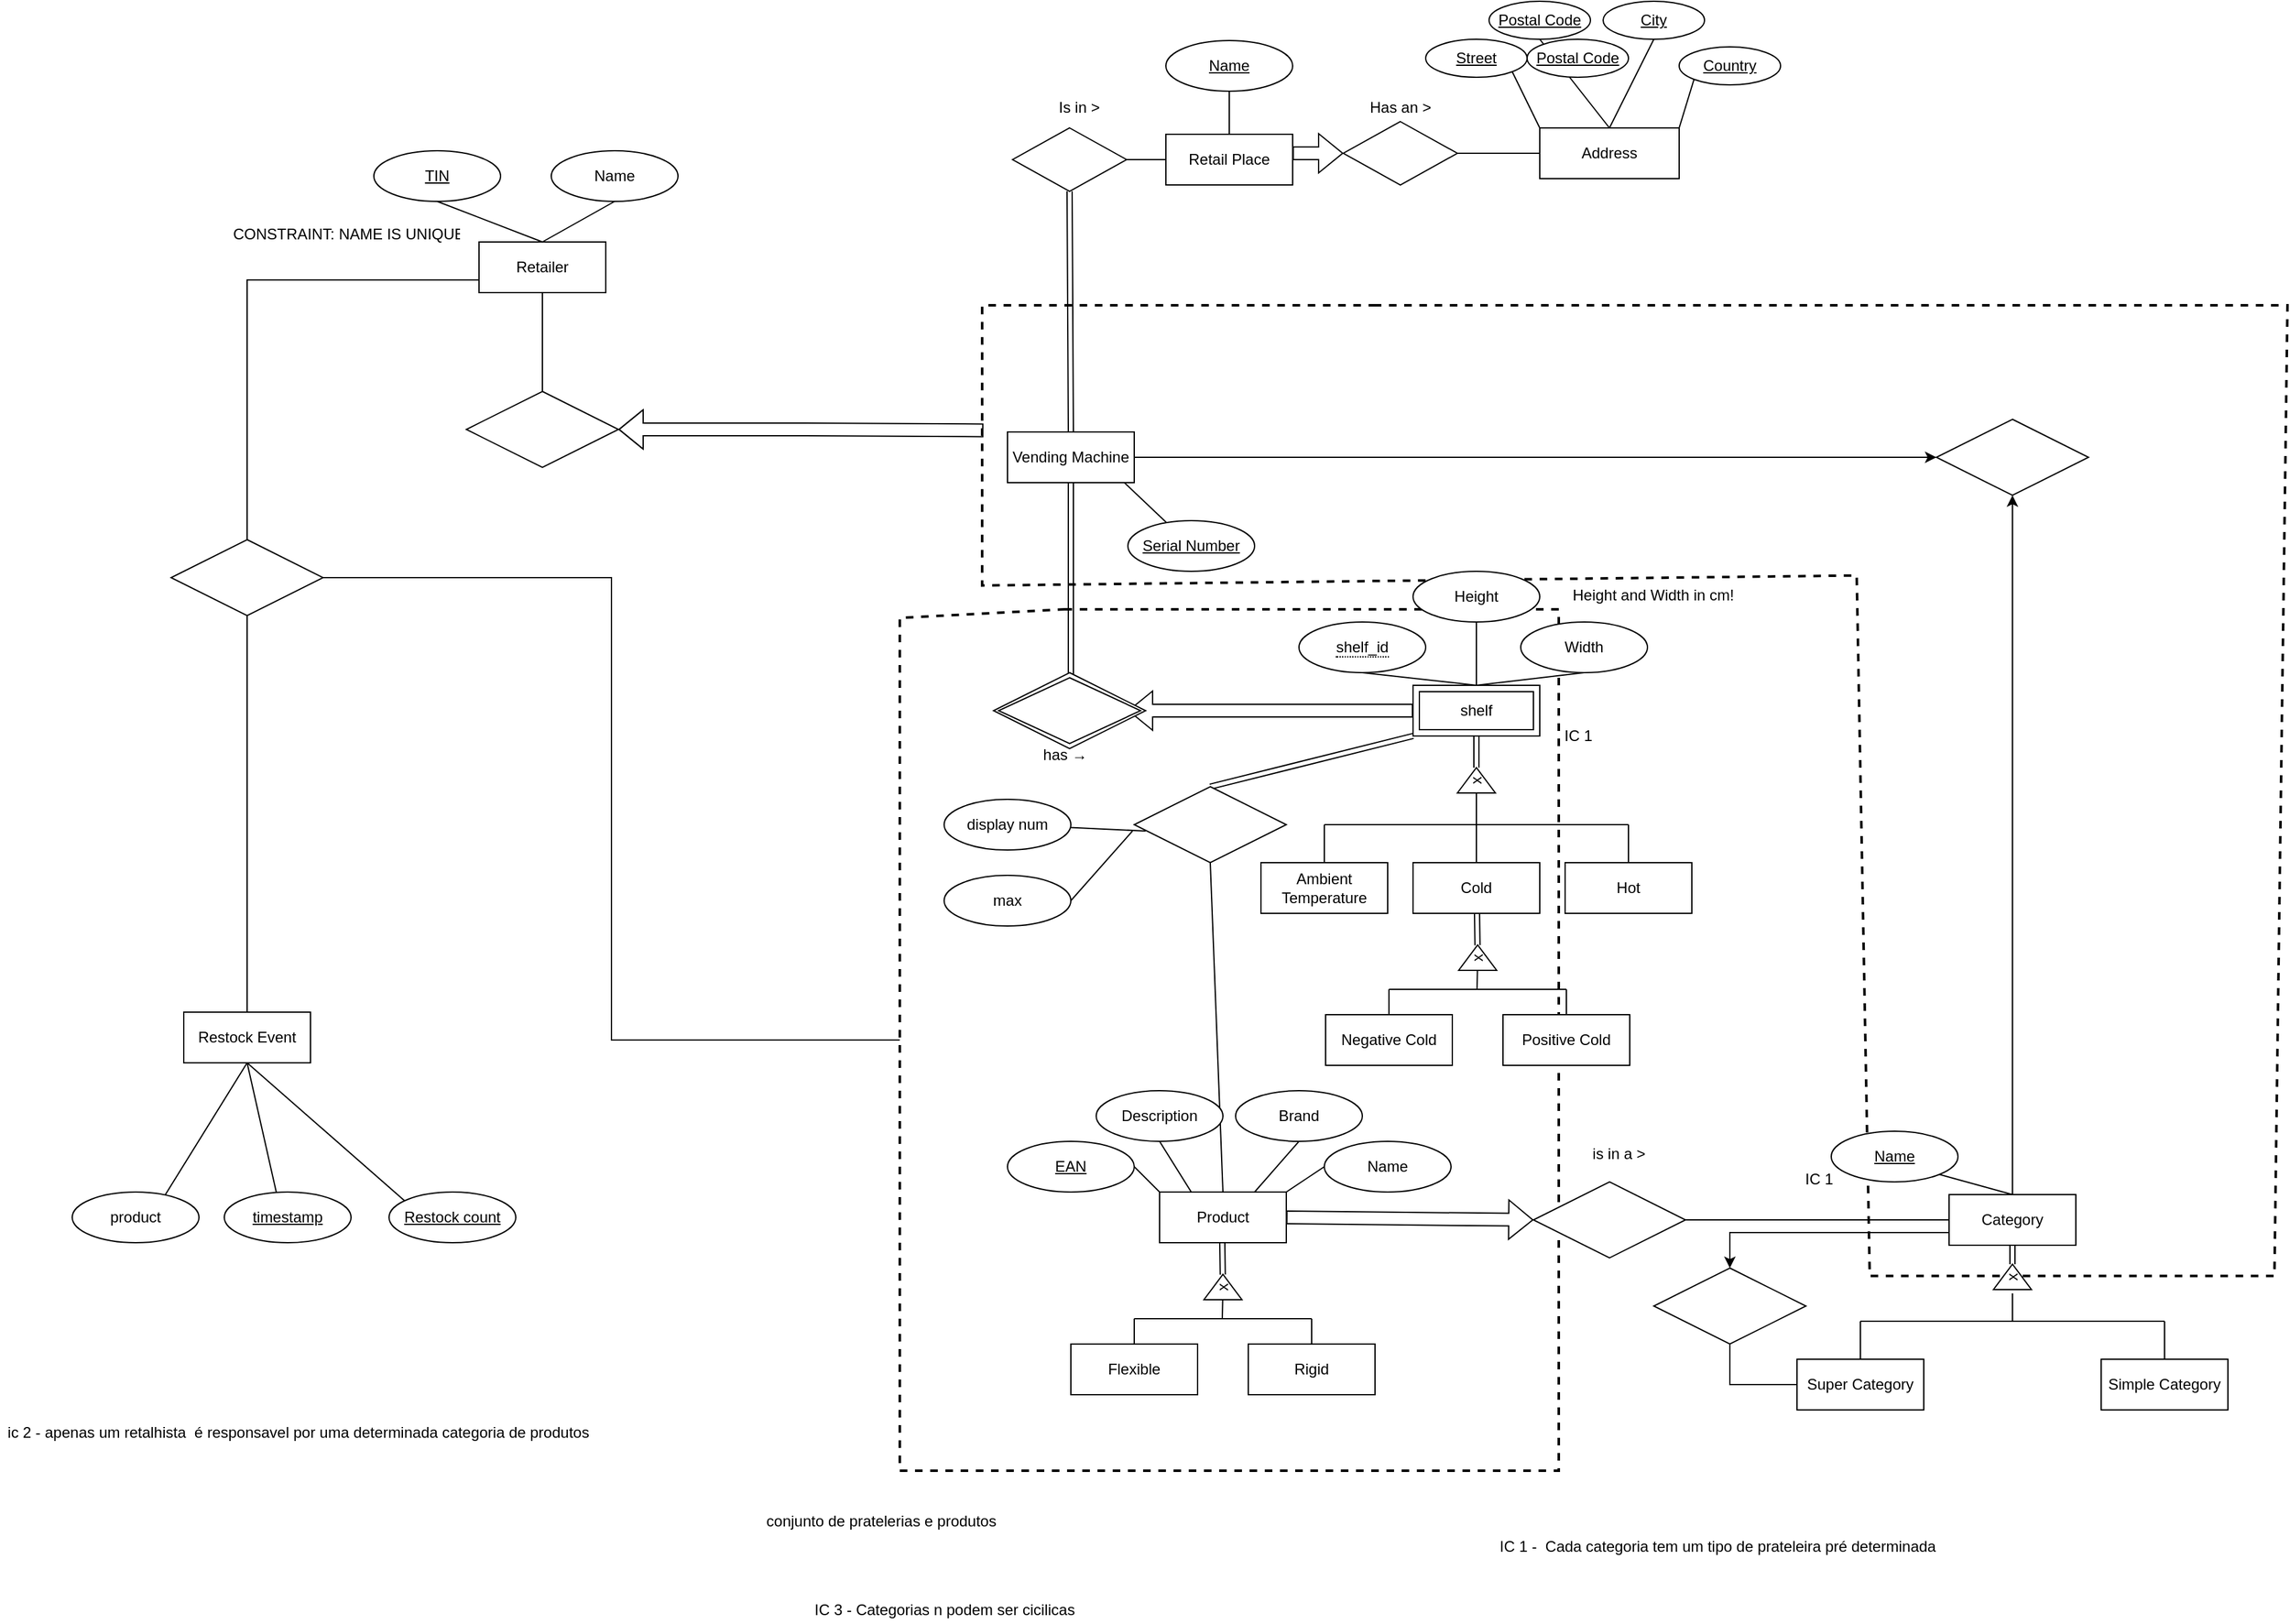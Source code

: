 <mxfile version="18.1.1" type="device"><diagram id="eAzqU-3Yw8q6xO6br_-x" name="Page-1"><mxGraphModel dx="3220" dy="2443" grid="1" gridSize="10" guides="1" tooltips="1" connect="1" arrows="1" fold="1" page="1" pageScale="1" pageWidth="850" pageHeight="1100" math="0" shadow="0"><root><mxCell id="0"/><mxCell id="1" parent="0"/><mxCell id="NkY1BbW7gWYc0SgdSZCr-10" value="" style="verticalLabelPosition=bottom;verticalAlign=top;html=1;shape=mxgraph.basic.polygon;polyCoords=[[0.25,0],[0.75,0],[1,0],[1,0.75],[1,1],[0,1],[0,0.5],[0,0.01]];polyline=0;labelBackgroundColor=default;fillColor=none;dashed=1;strokeWidth=2;" parent="1" vertex="1"><mxGeometry x="-35" y="250" width="520" height="680" as="geometry"/></mxCell><mxCell id="DB2Eu34-ZH45VLn_px5d-107" value="" style="verticalLabelPosition=bottom;verticalAlign=top;html=1;shape=mxgraph.basic.polygon;polyCoords=[[0.3,0],[0.75,0],[1,0],[0.99,0.97],[0.68,0.97],[0.67,0.27],[0,0.28],[0,0]];polyline=0;dashed=1;strokeColor=#000000;strokeWidth=2;fillColor=none;" parent="1" vertex="1"><mxGeometry x="30" y="10" width="1030" height="790" as="geometry"/></mxCell><mxCell id="S0OrPVLgXsuSApkTmhmM-7" style="rounded=0;orthogonalLoop=1;jettySize=auto;html=1;exitX=0.5;exitY=0;exitDx=0;exitDy=0;endArrow=none;endFill=0;" parent="1" source="S0OrPVLgXsuSApkTmhmM-1" target="S0OrPVLgXsuSApkTmhmM-3" edge="1"><mxGeometry relative="1" as="geometry"/></mxCell><mxCell id="S0OrPVLgXsuSApkTmhmM-12" style="edgeStyle=none;rounded=0;orthogonalLoop=1;jettySize=auto;html=1;exitX=0.5;exitY=0;exitDx=0;exitDy=0;entryX=0.5;entryY=1;entryDx=0;entryDy=0;endArrow=none;endFill=0;shape=link;" parent="1" source="S0OrPVLgXsuSApkTmhmM-1" target="S0OrPVLgXsuSApkTmhmM-10" edge="1"><mxGeometry relative="1" as="geometry"/></mxCell><mxCell id="DB2Eu34-ZH45VLn_px5d-62" style="edgeStyle=none;shape=link;rounded=0;orthogonalLoop=1;jettySize=auto;html=1;exitX=0.5;exitY=1;exitDx=0;exitDy=0;entryX=0.5;entryY=0;entryDx=0;entryDy=0;startArrow=block;endArrow=none;endFill=0;" parent="1" source="S0OrPVLgXsuSApkTmhmM-1" edge="1"><mxGeometry relative="1" as="geometry"><mxPoint x="100" y="305" as="targetPoint"/></mxGeometry></mxCell><mxCell id="S0OrPVLgXsuSApkTmhmM-1" value="Vending Machine" style="rounded=0;arcSize=10;whiteSpace=wrap;html=1;align=center;" parent="1" vertex="1"><mxGeometry x="50" y="110" width="100" height="40" as="geometry"/></mxCell><mxCell id="S0OrPVLgXsuSApkTmhmM-3" value="Serial Number" style="ellipse;whiteSpace=wrap;html=1;align=center;fontStyle=4;" parent="1" vertex="1"><mxGeometry x="145" y="180" width="100" height="40" as="geometry"/></mxCell><mxCell id="S0OrPVLgXsuSApkTmhmM-15" style="edgeStyle=none;rounded=0;orthogonalLoop=1;jettySize=auto;html=1;exitX=1;exitY=0.5;exitDx=0;exitDy=0;entryX=0;entryY=0.5;entryDx=0;entryDy=0;endArrow=none;endFill=0;" parent="1" source="S0OrPVLgXsuSApkTmhmM-10" target="S0OrPVLgXsuSApkTmhmM-14" edge="1"><mxGeometry relative="1" as="geometry"/></mxCell><mxCell id="S0OrPVLgXsuSApkTmhmM-10" value="" style="shape=rhombus;perimeter=rhombusPerimeter;whiteSpace=wrap;html=1;align=center;" parent="1" vertex="1"><mxGeometry x="54" y="-130" width="90" height="50" as="geometry"/></mxCell><mxCell id="S0OrPVLgXsuSApkTmhmM-18" style="edgeStyle=none;rounded=0;orthogonalLoop=1;jettySize=auto;html=1;exitX=0.5;exitY=0;exitDx=0;exitDy=0;entryX=0.5;entryY=1;entryDx=0;entryDy=0;endArrow=none;endFill=0;" parent="1" source="S0OrPVLgXsuSApkTmhmM-14" target="S0OrPVLgXsuSApkTmhmM-17" edge="1"><mxGeometry relative="1" as="geometry"/></mxCell><mxCell id="S0OrPVLgXsuSApkTmhmM-14" value="Retail Place" style="whiteSpace=wrap;html=1;align=center;" parent="1" vertex="1"><mxGeometry x="175" y="-125" width="100" height="40" as="geometry"/></mxCell><mxCell id="S0OrPVLgXsuSApkTmhmM-16" value="Is in &gt;" style="text;strokeColor=none;fillColor=none;spacingLeft=4;spacingRight=4;overflow=hidden;rotatable=0;points=[[0,0.5],[1,0.5]];portConstraint=eastwest;fontSize=12;" parent="1" vertex="1"><mxGeometry x="84.5" y="-160" width="45" height="30" as="geometry"/></mxCell><mxCell id="S0OrPVLgXsuSApkTmhmM-17" value="Name" style="ellipse;whiteSpace=wrap;html=1;align=center;fontStyle=4;" parent="1" vertex="1"><mxGeometry x="175" y="-199" width="100" height="40" as="geometry"/></mxCell><mxCell id="S0OrPVLgXsuSApkTmhmM-22" style="edgeStyle=none;rounded=0;orthogonalLoop=1;jettySize=auto;html=1;exitX=1;exitY=0.5;exitDx=0;exitDy=0;entryX=0;entryY=0.5;entryDx=0;entryDy=0;endArrow=none;endFill=0;" parent="1" target="S0OrPVLgXsuSApkTmhmM-24" edge="1"><mxGeometry relative="1" as="geometry"><mxPoint x="355" y="-110" as="sourcePoint"/></mxGeometry></mxCell><mxCell id="S0OrPVLgXsuSApkTmhmM-27" style="edgeStyle=none;rounded=0;orthogonalLoop=1;jettySize=auto;html=1;endArrow=none;endFill=0;shape=flexArrow;startArrow=block;" parent="1" source="S0OrPVLgXsuSApkTmhmM-24" edge="1"><mxGeometry relative="1" as="geometry"><mxPoint x="275" y="-110" as="targetPoint"/></mxGeometry></mxCell><mxCell id="S0OrPVLgXsuSApkTmhmM-24" value="" style="shape=rhombus;perimeter=rhombusPerimeter;whiteSpace=wrap;html=1;align=center;" parent="1" vertex="1"><mxGeometry x="315" y="-135" width="90" height="50" as="geometry"/></mxCell><mxCell id="S0OrPVLgXsuSApkTmhmM-28" value="Has an &gt;" style="text;strokeColor=none;fillColor=none;spacingLeft=4;spacingRight=4;overflow=hidden;rotatable=0;points=[[0,0.5],[1,0.5]];portConstraint=eastwest;fontSize=12;" parent="1" vertex="1"><mxGeometry x="330" y="-160" width="60" height="30" as="geometry"/></mxCell><mxCell id="S0OrPVLgXsuSApkTmhmM-37" style="edgeStyle=none;rounded=0;orthogonalLoop=1;jettySize=auto;html=1;exitX=0;exitY=0.5;exitDx=0;exitDy=0;entryX=1;entryY=0.5;entryDx=0;entryDy=0;endArrow=none;endFill=0;" parent="1" source="S0OrPVLgXsuSApkTmhmM-30" target="S0OrPVLgXsuSApkTmhmM-24" edge="1"><mxGeometry relative="1" as="geometry"/></mxCell><mxCell id="S0OrPVLgXsuSApkTmhmM-39" style="edgeStyle=none;rounded=0;orthogonalLoop=1;jettySize=auto;html=1;exitX=1;exitY=0;exitDx=0;exitDy=0;entryX=0;entryY=1;entryDx=0;entryDy=0;endArrow=none;endFill=0;" parent="1" source="S0OrPVLgXsuSApkTmhmM-30" target="S0OrPVLgXsuSApkTmhmM-36" edge="1"><mxGeometry relative="1" as="geometry"/></mxCell><mxCell id="S0OrPVLgXsuSApkTmhmM-40" style="edgeStyle=none;rounded=0;orthogonalLoop=1;jettySize=auto;html=1;exitX=0.5;exitY=0;exitDx=0;exitDy=0;entryX=0.5;entryY=1;entryDx=0;entryDy=0;endArrow=none;endFill=0;" parent="1" source="S0OrPVLgXsuSApkTmhmM-30" target="S0OrPVLgXsuSApkTmhmM-34" edge="1"><mxGeometry relative="1" as="geometry"/></mxCell><mxCell id="S0OrPVLgXsuSApkTmhmM-41" style="edgeStyle=none;rounded=0;orthogonalLoop=1;jettySize=auto;html=1;exitX=0.5;exitY=0;exitDx=0;exitDy=0;entryX=0.5;entryY=1;entryDx=0;entryDy=0;endArrow=none;endFill=0;" parent="1" source="S0OrPVLgXsuSApkTmhmM-30" target="S0OrPVLgXsuSApkTmhmM-35" edge="1"><mxGeometry relative="1" as="geometry"/></mxCell><mxCell id="S0OrPVLgXsuSApkTmhmM-30" value="Address" style="whiteSpace=wrap;html=1;align=center;" parent="1" vertex="1"><mxGeometry x="470" y="-130" width="110" height="40" as="geometry"/></mxCell><mxCell id="S0OrPVLgXsuSApkTmhmM-38" style="edgeStyle=none;rounded=0;orthogonalLoop=1;jettySize=auto;html=1;exitX=1;exitY=1;exitDx=0;exitDy=0;entryX=0;entryY=0;entryDx=0;entryDy=0;endArrow=none;endFill=0;" parent="1" source="S0OrPVLgXsuSApkTmhmM-31" target="S0OrPVLgXsuSApkTmhmM-30" edge="1"><mxGeometry relative="1" as="geometry"/></mxCell><mxCell id="S0OrPVLgXsuSApkTmhmM-31" value="Street" style="ellipse;whiteSpace=wrap;html=1;align=center;fontStyle=4;rounded=0;" parent="1" vertex="1"><mxGeometry x="380" y="-200" width="80" height="30" as="geometry"/></mxCell><mxCell id="S0OrPVLgXsuSApkTmhmM-34" value="Postal Code" style="ellipse;whiteSpace=wrap;html=1;align=center;fontStyle=4;rounded=0;" parent="1" vertex="1"><mxGeometry x="430" y="-230" width="80" height="30" as="geometry"/></mxCell><mxCell id="S0OrPVLgXsuSApkTmhmM-35" value="City" style="ellipse;whiteSpace=wrap;html=1;align=center;fontStyle=4;rounded=0;" parent="1" vertex="1"><mxGeometry x="520" y="-230" width="80" height="30" as="geometry"/></mxCell><mxCell id="S0OrPVLgXsuSApkTmhmM-36" value="Country" style="ellipse;whiteSpace=wrap;html=1;align=center;fontStyle=4;rounded=0;" parent="1" vertex="1"><mxGeometry x="580" y="-194" width="80" height="30" as="geometry"/></mxCell><mxCell id="S0OrPVLgXsuSApkTmhmM-46" style="edgeStyle=none;rounded=0;orthogonalLoop=1;jettySize=auto;html=1;exitX=0.5;exitY=0;exitDx=0;exitDy=0;entryX=0.5;entryY=1;entryDx=0;entryDy=0;endArrow=none;endFill=0;" parent="1" source="S0OrPVLgXsuSApkTmhmM-42" target="S0OrPVLgXsuSApkTmhmM-43" edge="1"><mxGeometry relative="1" as="geometry"/></mxCell><mxCell id="S0OrPVLgXsuSApkTmhmM-48" style="edgeStyle=none;rounded=0;orthogonalLoop=1;jettySize=auto;html=1;exitX=0.5;exitY=0;exitDx=0;exitDy=0;endArrow=none;endFill=0;entryX=0.5;entryY=1;entryDx=0;entryDy=0;" parent="1" source="S0OrPVLgXsuSApkTmhmM-42" target="S0OrPVLgXsuSApkTmhmM-47" edge="1"><mxGeometry relative="1" as="geometry"><mxPoint x="-270" y="-62" as="targetPoint"/></mxGeometry></mxCell><mxCell id="S0OrPVLgXsuSApkTmhmM-42" value="Retailer" style="whiteSpace=wrap;html=1;align=center;rounded=0;" parent="1" vertex="1"><mxGeometry x="-367" y="-40" width="100" height="40" as="geometry"/></mxCell><mxCell id="S0OrPVLgXsuSApkTmhmM-43" value="TIN" style="ellipse;whiteSpace=wrap;html=1;align=center;fontStyle=4;rounded=0;" parent="1" vertex="1"><mxGeometry x="-450" y="-112" width="100" height="40" as="geometry"/></mxCell><mxCell id="S0OrPVLgXsuSApkTmhmM-47" value="Name" style="ellipse;whiteSpace=wrap;html=1;align=center;rounded=0;" parent="1" vertex="1"><mxGeometry x="-310" y="-112" width="100" height="40" as="geometry"/></mxCell><mxCell id="S0OrPVLgXsuSApkTmhmM-49" value="CONSTRAINT: NAME IS UNIQUE" style="text;strokeColor=none;fillColor=none;spacingLeft=4;spacingRight=4;overflow=hidden;rotatable=0;points=[[0,0.5],[1,0.5]];portConstraint=eastwest;fontSize=12;rounded=0;" parent="1" vertex="1"><mxGeometry x="-567" y="-60" width="190" height="30" as="geometry"/></mxCell><mxCell id="S0OrPVLgXsuSApkTmhmM-58" style="edgeStyle=none;rounded=0;sketch=0;orthogonalLoop=1;jettySize=auto;html=1;exitX=0.5;exitY=0;exitDx=0;exitDy=0;entryX=0.5;entryY=1;entryDx=0;entryDy=0;shadow=0;startArrow=none;startFill=0;endArrow=none;endFill=0;strokeWidth=1;fillColor=default;gradientColor=none;" parent="1" target="S0OrPVLgXsuSApkTmhmM-55" edge="1"><mxGeometry relative="1" as="geometry"><mxPoint x="420" y="310" as="sourcePoint"/></mxGeometry></mxCell><mxCell id="S0OrPVLgXsuSApkTmhmM-59" style="edgeStyle=none;rounded=0;sketch=0;orthogonalLoop=1;jettySize=auto;html=1;exitX=0.5;exitY=0;exitDx=0;exitDy=0;entryX=0.5;entryY=1;entryDx=0;entryDy=0;shadow=0;startArrow=none;startFill=0;endArrow=none;endFill=0;strokeWidth=1;fillColor=default;gradientColor=none;" parent="1" target="S0OrPVLgXsuSApkTmhmM-54" edge="1"><mxGeometry relative="1" as="geometry"><mxPoint x="420" y="310" as="sourcePoint"/></mxGeometry></mxCell><mxCell id="DB2Eu34-ZH45VLn_px5d-83" style="edgeStyle=none;rounded=0;orthogonalLoop=1;jettySize=auto;html=1;exitX=0.5;exitY=0;exitDx=0;exitDy=0;entryX=0.5;entryY=1;entryDx=0;entryDy=0;startArrow=none;startFill=0;endArrow=none;endFill=0;" parent="1" edge="1"><mxGeometry relative="1" as="geometry"><mxPoint x="420" y="310" as="sourcePoint"/><mxPoint x="330" y="300" as="targetPoint"/></mxGeometry></mxCell><mxCell id="S0OrPVLgXsuSApkTmhmM-54" value="Width" style="ellipse;whiteSpace=wrap;html=1;align=center;rounded=0;" parent="1" vertex="1"><mxGeometry x="455" y="260" width="100" height="40" as="geometry"/></mxCell><mxCell id="S0OrPVLgXsuSApkTmhmM-55" value="Height" style="ellipse;whiteSpace=wrap;html=1;align=center;rounded=0;" parent="1" vertex="1"><mxGeometry x="370" y="220" width="100" height="40" as="geometry"/></mxCell><mxCell id="S0OrPVLgXsuSApkTmhmM-56" value="Height and Width in cm!" style="text;strokeColor=none;fillColor=none;spacingLeft=4;spacingRight=4;overflow=hidden;rotatable=0;points=[[0,0.5],[1,0.5]];portConstraint=eastwest;fontSize=12;rounded=0;" parent="1" vertex="1"><mxGeometry x="490" y="225" width="160" height="30" as="geometry"/></mxCell><mxCell id="S0OrPVLgXsuSApkTmhmM-75" style="edgeStyle=none;rounded=0;sketch=0;orthogonalLoop=1;jettySize=auto;html=1;exitX=0.5;exitY=0;exitDx=0;exitDy=0;shadow=0;startArrow=none;startFill=0;endArrow=none;endFill=0;startSize=11;strokeWidth=1;fillColor=default;gradientColor=none;" parent="1" source="S0OrPVLgXsuSApkTmhmM-60" edge="1"><mxGeometry relative="1" as="geometry"><mxPoint x="300" y="420" as="targetPoint"/></mxGeometry></mxCell><mxCell id="S0OrPVLgXsuSApkTmhmM-60" value="Ambient Temperature" style="whiteSpace=wrap;html=1;align=center;rounded=0;" parent="1" vertex="1"><mxGeometry x="250" y="450" width="100" height="40" as="geometry"/></mxCell><mxCell id="S0OrPVLgXsuSApkTmhmM-61" value="Postal Code" style="ellipse;whiteSpace=wrap;html=1;align=center;fontStyle=4;rounded=0;" parent="1" vertex="1"><mxGeometry x="460" y="-200" width="80" height="30" as="geometry"/></mxCell><mxCell id="S0OrPVLgXsuSApkTmhmM-72" style="edgeStyle=none;rounded=0;sketch=0;orthogonalLoop=1;jettySize=auto;html=1;entryX=0.5;entryY=1;entryDx=0;entryDy=0;shadow=0;startArrow=none;startFill=0;endArrow=none;endFill=0;strokeWidth=1;fillColor=default;gradientColor=none;shape=link;exitX=1;exitY=0.5;exitDx=0;exitDy=0;" parent="1" source="S0OrPVLgXsuSApkTmhmM-78" edge="1"><mxGeometry relative="1" as="geometry"><mxPoint x="420" y="420" as="sourcePoint"/><mxPoint x="420" y="350" as="targetPoint"/></mxGeometry></mxCell><mxCell id="S0OrPVLgXsuSApkTmhmM-63" value="Cold" style="whiteSpace=wrap;html=1;align=center;rounded=0;" parent="1" vertex="1"><mxGeometry x="370" y="450" width="100" height="40" as="geometry"/></mxCell><mxCell id="S0OrPVLgXsuSApkTmhmM-77" style="edgeStyle=none;rounded=0;sketch=0;orthogonalLoop=1;jettySize=auto;html=1;exitX=0.5;exitY=0;exitDx=0;exitDy=0;shadow=0;startArrow=none;startFill=0;endArrow=none;endFill=0;startSize=11;strokeWidth=1;fillColor=default;gradientColor=none;" parent="1" source="S0OrPVLgXsuSApkTmhmM-64" edge="1"><mxGeometry relative="1" as="geometry"><mxPoint x="540" y="420" as="targetPoint"/></mxGeometry></mxCell><mxCell id="S0OrPVLgXsuSApkTmhmM-64" value="Hot" style="whiteSpace=wrap;html=1;align=center;rounded=0;" parent="1" vertex="1"><mxGeometry x="490" y="450" width="100" height="40" as="geometry"/></mxCell><mxCell id="S0OrPVLgXsuSApkTmhmM-76" value="" style="endArrow=none;html=1;rounded=0;shadow=0;sketch=0;startSize=11;strokeWidth=1;fillColor=default;gradientColor=none;" parent="1" edge="1"><mxGeometry relative="1" as="geometry"><mxPoint x="300" y="420" as="sourcePoint"/><mxPoint x="540" y="420" as="targetPoint"/></mxGeometry></mxCell><mxCell id="DB2Eu34-ZH45VLn_px5d-66" style="edgeStyle=none;rounded=0;orthogonalLoop=1;jettySize=auto;html=1;exitX=0;exitY=0.5;exitDx=0;exitDy=0;entryX=0.5;entryY=0;entryDx=0;entryDy=0;startArrow=none;endArrow=none;endFill=0;startFill=0;" parent="1" source="S0OrPVLgXsuSApkTmhmM-78" target="S0OrPVLgXsuSApkTmhmM-63" edge="1"><mxGeometry relative="1" as="geometry"/></mxCell><mxCell id="S0OrPVLgXsuSApkTmhmM-78" value="x" style="triangle;whiteSpace=wrap;html=1;rounded=0;rotation=-90;" parent="1" vertex="1"><mxGeometry x="410" y="370" width="20" height="30" as="geometry"/></mxCell><mxCell id="S0OrPVLgXsuSApkTmhmM-83" style="edgeStyle=none;rounded=0;sketch=0;orthogonalLoop=1;jettySize=auto;html=1;exitX=0.5;exitY=0;exitDx=0;exitDy=0;shadow=0;startArrow=none;startFill=0;endArrow=none;endFill=0;startSize=11;strokeWidth=1;fillColor=default;gradientColor=none;" parent="1" source="S0OrPVLgXsuSApkTmhmM-79" edge="1"><mxGeometry relative="1" as="geometry"><mxPoint x="351" y="550" as="targetPoint"/></mxGeometry></mxCell><mxCell id="S0OrPVLgXsuSApkTmhmM-79" value="Negative Cold" style="whiteSpace=wrap;html=1;align=center;rounded=0;" parent="1" vertex="1"><mxGeometry x="301" y="570" width="100" height="40" as="geometry"/></mxCell><mxCell id="S0OrPVLgXsuSApkTmhmM-82" style="edgeStyle=none;rounded=0;sketch=0;orthogonalLoop=1;jettySize=auto;html=1;exitX=0.5;exitY=0;exitDx=0;exitDy=0;shadow=0;startArrow=none;startFill=0;endArrow=none;endFill=0;startSize=11;strokeWidth=1;fillColor=default;gradientColor=none;" parent="1" source="S0OrPVLgXsuSApkTmhmM-80" edge="1"><mxGeometry relative="1" as="geometry"><mxPoint x="491" y="550" as="targetPoint"/></mxGeometry></mxCell><mxCell id="S0OrPVLgXsuSApkTmhmM-80" value="Positive Cold" style="whiteSpace=wrap;html=1;align=center;rounded=0;" parent="1" vertex="1"><mxGeometry x="441" y="570" width="100" height="40" as="geometry"/></mxCell><mxCell id="S0OrPVLgXsuSApkTmhmM-81" value="" style="endArrow=none;html=1;rounded=0;shadow=0;sketch=0;startSize=11;strokeWidth=1;fillColor=default;gradientColor=none;" parent="1" edge="1"><mxGeometry width="50" height="50" relative="1" as="geometry"><mxPoint x="351" y="550" as="sourcePoint"/><mxPoint x="491" y="550" as="targetPoint"/></mxGeometry></mxCell><mxCell id="S0OrPVLgXsuSApkTmhmM-84" value="" style="endArrow=none;html=1;rounded=0;shadow=0;sketch=0;strokeWidth=1;fillColor=default;gradientColor=none;startArrow=none;shape=link;" parent="1" source="S0OrPVLgXsuSApkTmhmM-86" edge="1"><mxGeometry width="50" height="50" relative="1" as="geometry"><mxPoint x="420.5" y="550" as="sourcePoint"/><mxPoint x="420.5" y="490" as="targetPoint"/></mxGeometry></mxCell><mxCell id="S0OrPVLgXsuSApkTmhmM-86" value="x" style="triangle;whiteSpace=wrap;html=1;rounded=0;rotation=-90;" parent="1" vertex="1"><mxGeometry x="411" y="510" width="20" height="30" as="geometry"/></mxCell><mxCell id="S0OrPVLgXsuSApkTmhmM-87" value="" style="endArrow=none;html=1;rounded=0;shadow=0;sketch=0;startSize=11;strokeWidth=1;fillColor=default;gradientColor=none;" parent="1" target="S0OrPVLgXsuSApkTmhmM-86" edge="1"><mxGeometry width="50" height="50" relative="1" as="geometry"><mxPoint x="420.5" y="550" as="sourcePoint"/><mxPoint x="420.5" y="490" as="targetPoint"/></mxGeometry></mxCell><mxCell id="S0OrPVLgXsuSApkTmhmM-93" style="edgeStyle=none;rounded=0;sketch=0;orthogonalLoop=1;jettySize=auto;html=1;exitX=1;exitY=0;exitDx=0;exitDy=0;entryX=0;entryY=0.5;entryDx=0;entryDy=0;shadow=0;startArrow=none;startFill=0;endArrow=none;endFill=0;startSize=11;strokeWidth=1;fillColor=default;gradientColor=none;" parent="1" source="S0OrPVLgXsuSApkTmhmM-88" target="S0OrPVLgXsuSApkTmhmM-90" edge="1"><mxGeometry relative="1" as="geometry"/></mxCell><mxCell id="S0OrPVLgXsuSApkTmhmM-94" style="edgeStyle=none;rounded=0;sketch=0;orthogonalLoop=1;jettySize=auto;html=1;exitX=0.75;exitY=0;exitDx=0;exitDy=0;entryX=0.5;entryY=1;entryDx=0;entryDy=0;shadow=0;startArrow=none;startFill=0;endArrow=none;endFill=0;startSize=11;strokeWidth=1;fillColor=default;gradientColor=none;" parent="1" source="S0OrPVLgXsuSApkTmhmM-88" target="S0OrPVLgXsuSApkTmhmM-92" edge="1"><mxGeometry relative="1" as="geometry"/></mxCell><mxCell id="S0OrPVLgXsuSApkTmhmM-95" style="edgeStyle=none;rounded=0;sketch=0;orthogonalLoop=1;jettySize=auto;html=1;exitX=0.25;exitY=0;exitDx=0;exitDy=0;entryX=0.5;entryY=1;entryDx=0;entryDy=0;shadow=0;startArrow=none;startFill=0;endArrow=none;endFill=0;startSize=11;strokeWidth=1;fillColor=default;gradientColor=none;" parent="1" source="S0OrPVLgXsuSApkTmhmM-88" target="S0OrPVLgXsuSApkTmhmM-91" edge="1"><mxGeometry relative="1" as="geometry"/></mxCell><mxCell id="S0OrPVLgXsuSApkTmhmM-96" style="edgeStyle=none;rounded=0;sketch=0;orthogonalLoop=1;jettySize=auto;html=1;exitX=0;exitY=0;exitDx=0;exitDy=0;entryX=1;entryY=0.5;entryDx=0;entryDy=0;shadow=0;startArrow=none;startFill=0;endArrow=none;endFill=0;startSize=11;strokeWidth=1;fillColor=default;gradientColor=none;" parent="1" source="S0OrPVLgXsuSApkTmhmM-88" target="S0OrPVLgXsuSApkTmhmM-89" edge="1"><mxGeometry relative="1" as="geometry"/></mxCell><mxCell id="DB2Eu34-ZH45VLn_px5d-71" style="edgeStyle=none;rounded=0;orthogonalLoop=1;jettySize=auto;html=1;exitX=0.5;exitY=0;exitDx=0;exitDy=0;entryX=0.5;entryY=1;entryDx=0;entryDy=0;startArrow=none;startFill=0;endArrow=none;endFill=0;" parent="1" source="S0OrPVLgXsuSApkTmhmM-88" target="DB2Eu34-ZH45VLn_px5d-70" edge="1"><mxGeometry relative="1" as="geometry"/></mxCell><mxCell id="S0OrPVLgXsuSApkTmhmM-88" value="Product" style="whiteSpace=wrap;html=1;align=center;rounded=0;" parent="1" vertex="1"><mxGeometry x="170" y="710" width="100" height="40" as="geometry"/></mxCell><mxCell id="S0OrPVLgXsuSApkTmhmM-89" value="EAN" style="ellipse;whiteSpace=wrap;html=1;align=center;fontStyle=4;rounded=0;" parent="1" vertex="1"><mxGeometry x="50" y="670" width="100" height="40" as="geometry"/></mxCell><mxCell id="S0OrPVLgXsuSApkTmhmM-90" value="Name" style="ellipse;whiteSpace=wrap;html=1;align=center;rounded=0;" parent="1" vertex="1"><mxGeometry x="300" y="670" width="100" height="40" as="geometry"/></mxCell><mxCell id="S0OrPVLgXsuSApkTmhmM-91" value="Description" style="ellipse;whiteSpace=wrap;html=1;align=center;rounded=0;" parent="1" vertex="1"><mxGeometry x="120" y="630" width="100" height="40" as="geometry"/></mxCell><mxCell id="S0OrPVLgXsuSApkTmhmM-92" value="Brand" style="ellipse;whiteSpace=wrap;html=1;align=center;rounded=0;" parent="1" vertex="1"><mxGeometry x="230" y="630" width="100" height="40" as="geometry"/></mxCell><mxCell id="S0OrPVLgXsuSApkTmhmM-97" style="edgeStyle=none;rounded=0;sketch=0;orthogonalLoop=1;jettySize=auto;html=1;exitX=0.5;exitY=0;exitDx=0;exitDy=0;shadow=0;startArrow=none;startFill=0;endArrow=none;endFill=0;startSize=11;strokeWidth=1;fillColor=default;gradientColor=none;" parent="1" source="S0OrPVLgXsuSApkTmhmM-98" edge="1"><mxGeometry relative="1" as="geometry"><mxPoint x="150" y="810" as="targetPoint"/></mxGeometry></mxCell><mxCell id="S0OrPVLgXsuSApkTmhmM-98" value="Flexible" style="whiteSpace=wrap;html=1;align=center;rounded=0;" parent="1" vertex="1"><mxGeometry x="100" y="830" width="100" height="40" as="geometry"/></mxCell><mxCell id="S0OrPVLgXsuSApkTmhmM-99" style="edgeStyle=none;rounded=0;sketch=0;orthogonalLoop=1;jettySize=auto;html=1;exitX=0.5;exitY=0;exitDx=0;exitDy=0;shadow=0;startArrow=none;startFill=0;endArrow=none;endFill=0;startSize=11;strokeWidth=1;fillColor=default;gradientColor=none;" parent="1" source="S0OrPVLgXsuSApkTmhmM-100" edge="1"><mxGeometry relative="1" as="geometry"><mxPoint x="290" y="810" as="targetPoint"/></mxGeometry></mxCell><mxCell id="S0OrPVLgXsuSApkTmhmM-100" value="Rigid" style="whiteSpace=wrap;html=1;align=center;rounded=0;" parent="1" vertex="1"><mxGeometry x="240" y="830" width="100" height="40" as="geometry"/></mxCell><mxCell id="S0OrPVLgXsuSApkTmhmM-101" value="" style="endArrow=none;html=1;rounded=0;shadow=0;sketch=0;startSize=11;strokeWidth=1;fillColor=default;gradientColor=none;" parent="1" edge="1"><mxGeometry width="50" height="50" relative="1" as="geometry"><mxPoint x="150" y="810" as="sourcePoint"/><mxPoint x="290" y="810" as="targetPoint"/></mxGeometry></mxCell><mxCell id="S0OrPVLgXsuSApkTmhmM-102" value="" style="endArrow=none;html=1;rounded=0;shadow=0;sketch=0;strokeWidth=1;fillColor=default;gradientColor=none;startArrow=none;shape=link;" parent="1" source="S0OrPVLgXsuSApkTmhmM-103" edge="1"><mxGeometry width="50" height="50" relative="1" as="geometry"><mxPoint x="219.5" y="810" as="sourcePoint"/><mxPoint x="219.5" y="750" as="targetPoint"/></mxGeometry></mxCell><mxCell id="S0OrPVLgXsuSApkTmhmM-103" value="x" style="triangle;whiteSpace=wrap;html=1;rounded=0;rotation=-90;" parent="1" vertex="1"><mxGeometry x="210" y="770" width="20" height="30" as="geometry"/></mxCell><mxCell id="S0OrPVLgXsuSApkTmhmM-104" value="" style="endArrow=none;html=1;rounded=0;shadow=0;sketch=0;startSize=11;strokeWidth=1;fillColor=default;gradientColor=none;" parent="1" target="S0OrPVLgXsuSApkTmhmM-103" edge="1"><mxGeometry width="50" height="50" relative="1" as="geometry"><mxPoint x="219.5" y="810" as="sourcePoint"/><mxPoint x="219.5" y="750" as="targetPoint"/></mxGeometry></mxCell><mxCell id="DB2Eu34-ZH45VLn_px5d-2" style="edgeStyle=none;rounded=0;sketch=0;orthogonalLoop=1;jettySize=auto;html=1;exitX=0.5;exitY=0;exitDx=0;exitDy=0;shadow=0;startArrow=none;startFill=0;endArrow=none;endFill=0;startSize=11;strokeWidth=1;fillColor=default;gradientColor=none;" parent="1" source="DB2Eu34-ZH45VLn_px5d-3" edge="1"><mxGeometry relative="1" as="geometry"><mxPoint x="723" y="812" as="targetPoint"/></mxGeometry></mxCell><mxCell id="DB2Eu34-ZH45VLn_px5d-94" style="edgeStyle=orthogonalEdgeStyle;rounded=0;orthogonalLoop=1;jettySize=auto;html=1;exitX=0;exitY=0.5;exitDx=0;exitDy=0;entryX=0.5;entryY=1;entryDx=0;entryDy=0;startArrow=none;startFill=0;endArrow=none;endFill=0;" parent="1" source="DB2Eu34-ZH45VLn_px5d-3" target="DB2Eu34-ZH45VLn_px5d-93" edge="1"><mxGeometry relative="1" as="geometry"/></mxCell><mxCell id="DB2Eu34-ZH45VLn_px5d-3" value="Super Category" style="whiteSpace=wrap;html=1;align=center;rounded=0;" parent="1" vertex="1"><mxGeometry x="673" y="842" width="100" height="40" as="geometry"/></mxCell><mxCell id="DB2Eu34-ZH45VLn_px5d-5" style="edgeStyle=none;rounded=0;sketch=0;orthogonalLoop=1;jettySize=auto;html=1;exitX=0.5;exitY=0;exitDx=0;exitDy=0;shadow=0;startArrow=none;startFill=0;endArrow=none;endFill=0;startSize=11;strokeWidth=1;fillColor=default;gradientColor=none;" parent="1" source="DB2Eu34-ZH45VLn_px5d-6" edge="1"><mxGeometry relative="1" as="geometry"><mxPoint x="963" y="812" as="targetPoint"/></mxGeometry></mxCell><mxCell id="DB2Eu34-ZH45VLn_px5d-6" value="Simple Category" style="whiteSpace=wrap;html=1;align=center;rounded=0;" parent="1" vertex="1"><mxGeometry x="913" y="842" width="100" height="40" as="geometry"/></mxCell><mxCell id="DB2Eu34-ZH45VLn_px5d-7" value="" style="endArrow=none;html=1;rounded=0;shadow=0;sketch=0;startSize=11;strokeWidth=1;fillColor=default;gradientColor=none;" parent="1" edge="1"><mxGeometry relative="1" as="geometry"><mxPoint x="723" y="812" as="sourcePoint"/><mxPoint x="963" y="812" as="targetPoint"/></mxGeometry></mxCell><mxCell id="DB2Eu34-ZH45VLn_px5d-87" style="edgeStyle=none;rounded=0;orthogonalLoop=1;jettySize=auto;html=1;exitX=1;exitY=0.5;exitDx=0;exitDy=0;entryX=0.5;entryY=1;entryDx=0;entryDy=0;startArrow=none;startFill=0;endArrow=none;endFill=0;shape=link;" parent="1" source="DB2Eu34-ZH45VLn_px5d-8" target="DB2Eu34-ZH45VLn_px5d-12" edge="1"><mxGeometry relative="1" as="geometry"/></mxCell><mxCell id="DB2Eu34-ZH45VLn_px5d-8" value="x" style="triangle;whiteSpace=wrap;html=1;rounded=0;rotation=-90;" parent="1" vertex="1"><mxGeometry x="833" y="762" width="20" height="30" as="geometry"/></mxCell><mxCell id="DB2Eu34-ZH45VLn_px5d-9" style="edgeStyle=none;rounded=0;sketch=0;orthogonalLoop=1;jettySize=auto;html=1;shadow=0;startArrow=none;startFill=0;endArrow=none;endFill=0;startSize=11;strokeWidth=1;fillColor=default;gradientColor=none;" parent="1" edge="1"><mxGeometry relative="1" as="geometry"><mxPoint x="843" y="812" as="sourcePoint"/><mxPoint x="843" y="790" as="targetPoint"/></mxGeometry></mxCell><mxCell id="DB2Eu34-ZH45VLn_px5d-12" value="Category" style="whiteSpace=wrap;html=1;align=center;rounded=0;" parent="1" vertex="1"><mxGeometry x="793" y="712" width="100" height="40" as="geometry"/></mxCell><mxCell id="DB2Eu34-ZH45VLn_px5d-13" value="Name" style="ellipse;whiteSpace=wrap;html=1;align=center;fontStyle=4;rounded=0;" parent="1" vertex="1"><mxGeometry x="700" y="662" width="100" height="40" as="geometry"/></mxCell><mxCell id="DB2Eu34-ZH45VLn_px5d-16" style="edgeStyle=none;rounded=0;sketch=0;orthogonalLoop=1;jettySize=auto;html=1;exitX=0.5;exitY=0;exitDx=0;exitDy=0;entryX=1;entryY=1;entryDx=0;entryDy=0;shadow=0;startArrow=none;startFill=0;endArrow=none;endFill=0;strokeWidth=1;fillColor=default;gradientColor=none;" parent="1" source="DB2Eu34-ZH45VLn_px5d-12" target="DB2Eu34-ZH45VLn_px5d-13" edge="1"><mxGeometry relative="1" as="geometry"/></mxCell><mxCell id="DB2Eu34-ZH45VLn_px5d-116" style="edgeStyle=orthogonalEdgeStyle;rounded=0;orthogonalLoop=1;jettySize=auto;html=1;exitX=0.5;exitY=0;exitDx=0;exitDy=0;entryX=0.5;entryY=1;entryDx=0;entryDy=0;startArrow=none;startFill=0;endArrow=none;endFill=0;" parent="1" source="DB2Eu34-ZH45VLn_px5d-28" target="DB2Eu34-ZH45VLn_px5d-114" edge="1"><mxGeometry relative="1" as="geometry"/></mxCell><mxCell id="DB2Eu34-ZH45VLn_px5d-28" value="Restock Event" style="whiteSpace=wrap;html=1;align=center;" parent="1" vertex="1"><mxGeometry x="-600" y="568" width="100" height="40" as="geometry"/></mxCell><mxCell id="DB2Eu34-ZH45VLn_px5d-33" style="edgeStyle=none;rounded=0;orthogonalLoop=1;jettySize=auto;html=1;exitX=0.5;exitY=1;exitDx=0;exitDy=0;endArrow=none;endFill=0;entryX=0.5;entryY=1;entryDx=0;entryDy=0;" parent="1" source="DB2Eu34-ZH45VLn_px5d-29" target="DB2Eu34-ZH45VLn_px5d-28" edge="1"><mxGeometry relative="1" as="geometry"><mxPoint x="-513" y="568" as="targetPoint"/></mxGeometry></mxCell><mxCell id="DB2Eu34-ZH45VLn_px5d-29" value="product" style="ellipse;whiteSpace=wrap;html=1;align=center;" parent="1" vertex="1"><mxGeometry x="-688" y="710" width="100" height="40" as="geometry"/></mxCell><mxCell id="DB2Eu34-ZH45VLn_px5d-32" style="edgeStyle=none;rounded=0;orthogonalLoop=1;jettySize=auto;html=1;exitX=0.5;exitY=1;exitDx=0;exitDy=0;endArrow=none;endFill=0;entryX=0.5;entryY=1;entryDx=0;entryDy=0;" parent="1" source="DB2Eu34-ZH45VLn_px5d-30" target="DB2Eu34-ZH45VLn_px5d-28" edge="1"><mxGeometry relative="1" as="geometry"><mxPoint x="-513" y="628" as="targetPoint"/></mxGeometry></mxCell><mxCell id="DB2Eu34-ZH45VLn_px5d-30" value="timestamp" style="ellipse;whiteSpace=wrap;html=1;align=center;fontStyle=4;" parent="1" vertex="1"><mxGeometry x="-568" y="710" width="100" height="40" as="geometry"/></mxCell><mxCell id="DB2Eu34-ZH45VLn_px5d-34" style="edgeStyle=none;rounded=0;orthogonalLoop=1;jettySize=auto;html=1;exitX=0.5;exitY=1;exitDx=0;exitDy=0;endArrow=none;endFill=0;entryX=0.5;entryY=1;entryDx=0;entryDy=0;" parent="1" source="DB2Eu34-ZH45VLn_px5d-31" target="DB2Eu34-ZH45VLn_px5d-28" edge="1"><mxGeometry relative="1" as="geometry"><mxPoint x="-513" y="608" as="targetPoint"/></mxGeometry></mxCell><mxCell id="DB2Eu34-ZH45VLn_px5d-31" value="Restock count" style="ellipse;whiteSpace=wrap;html=1;align=center;fontStyle=4;" parent="1" vertex="1"><mxGeometry x="-438" y="710" width="100" height="40" as="geometry"/></mxCell><mxCell id="DB2Eu34-ZH45VLn_px5d-64" style="edgeStyle=none;shape=flexArrow;rounded=0;orthogonalLoop=1;jettySize=auto;html=1;exitX=1;exitY=0.5;exitDx=0;exitDy=0;startArrow=block;endArrow=none;endFill=0;" parent="1" edge="1"><mxGeometry relative="1" as="geometry"><mxPoint x="145" y="330" as="sourcePoint"/><mxPoint x="370" y="330" as="targetPoint"/></mxGeometry></mxCell><mxCell id="DB2Eu34-ZH45VLn_px5d-65" value="has →" style="text;html=1;resizable=0;autosize=1;align=center;verticalAlign=middle;points=[];fillColor=none;strokeColor=none;rounded=0;" parent="1" vertex="1"><mxGeometry x="70" y="355" width="50" height="20" as="geometry"/></mxCell><mxCell id="DB2Eu34-ZH45VLn_px5d-72" style="edgeStyle=none;rounded=0;orthogonalLoop=1;jettySize=auto;html=1;exitX=0.5;exitY=0;exitDx=0;exitDy=0;entryX=0;entryY=1;entryDx=0;entryDy=0;startArrow=block;startFill=0;endArrow=none;endFill=0;shape=link;" parent="1" source="DB2Eu34-ZH45VLn_px5d-70" edge="1"><mxGeometry relative="1" as="geometry"><mxPoint x="370" y="350" as="targetPoint"/></mxGeometry></mxCell><mxCell id="DB2Eu34-ZH45VLn_px5d-117" style="edgeStyle=orthogonalEdgeStyle;rounded=0;orthogonalLoop=1;jettySize=auto;html=1;entryX=1;entryY=0.5;entryDx=0;entryDy=0;startArrow=none;startFill=0;endArrow=none;endFill=0;" parent="1" source="NkY1BbW7gWYc0SgdSZCr-10" target="DB2Eu34-ZH45VLn_px5d-114" edge="1"><mxGeometry relative="1" as="geometry"><mxPoint x="-180" y="445" as="sourcePoint"/></mxGeometry></mxCell><mxCell id="DB2Eu34-ZH45VLn_px5d-70" value="" style="shape=rhombus;perimeter=rhombusPerimeter;whiteSpace=wrap;html=1;align=center;" parent="1" vertex="1"><mxGeometry x="150" y="390" width="120" height="60" as="geometry"/></mxCell><mxCell id="DB2Eu34-ZH45VLn_px5d-77" style="edgeStyle=none;rounded=0;orthogonalLoop=1;jettySize=auto;html=1;exitX=1;exitY=0.5;exitDx=0;exitDy=0;startArrow=none;startFill=0;endArrow=none;endFill=0;" parent="1" source="DB2Eu34-ZH45VLn_px5d-74" edge="1"><mxGeometry relative="1" as="geometry"><mxPoint x="148.613" y="425" as="targetPoint"/></mxGeometry></mxCell><mxCell id="DB2Eu34-ZH45VLn_px5d-74" value="max" style="ellipse;whiteSpace=wrap;html=1;align=center;" parent="1" vertex="1"><mxGeometry x="2.132e-14" y="460" width="100" height="40" as="geometry"/></mxCell><mxCell id="DB2Eu34-ZH45VLn_px5d-76" style="edgeStyle=none;rounded=0;orthogonalLoop=1;jettySize=auto;html=1;startArrow=none;startFill=0;endArrow=none;endFill=0;" parent="1" source="DB2Eu34-ZH45VLn_px5d-75" edge="1"><mxGeometry relative="1" as="geometry"><mxPoint x="159.002" y="425" as="targetPoint"/></mxGeometry></mxCell><mxCell id="DB2Eu34-ZH45VLn_px5d-75" value="display num" style="ellipse;whiteSpace=wrap;html=1;align=center;" parent="1" vertex="1"><mxGeometry x="2.309e-14" y="400" width="100" height="40" as="geometry"/></mxCell><mxCell id="DB2Eu34-ZH45VLn_px5d-85" style="edgeStyle=none;rounded=0;orthogonalLoop=1;jettySize=auto;html=1;entryX=0;entryY=0.5;entryDx=0;entryDy=0;startArrow=none;startFill=0;endArrow=none;endFill=0;" parent="1" source="DB2Eu34-ZH45VLn_px5d-84" target="DB2Eu34-ZH45VLn_px5d-12" edge="1"><mxGeometry relative="1" as="geometry"/></mxCell><mxCell id="DB2Eu34-ZH45VLn_px5d-86" style="edgeStyle=none;shape=flexArrow;rounded=0;orthogonalLoop=1;jettySize=auto;html=1;exitX=0;exitY=0.5;exitDx=0;exitDy=0;entryX=1;entryY=0.5;entryDx=0;entryDy=0;startArrow=block;startFill=0;endArrow=none;endFill=0;" parent="1" source="DB2Eu34-ZH45VLn_px5d-84" target="S0OrPVLgXsuSApkTmhmM-88" edge="1"><mxGeometry relative="1" as="geometry"/></mxCell><mxCell id="DB2Eu34-ZH45VLn_px5d-84" value="" style="shape=rhombus;perimeter=rhombusPerimeter;whiteSpace=wrap;html=1;align=center;" parent="1" vertex="1"><mxGeometry x="465" y="702" width="120" height="60" as="geometry"/></mxCell><mxCell id="DB2Eu34-ZH45VLn_px5d-91" value="is in a &amp;gt;" style="text;html=1;resizable=0;autosize=1;align=center;verticalAlign=middle;points=[];fillColor=none;strokeColor=none;rounded=0;" parent="1" vertex="1"><mxGeometry x="502" y="670" width="60" height="20" as="geometry"/></mxCell><mxCell id="DB2Eu34-ZH45VLn_px5d-95" style="edgeStyle=orthogonalEdgeStyle;rounded=0;orthogonalLoop=1;jettySize=auto;html=1;exitX=0.5;exitY=0;exitDx=0;exitDy=0;entryX=0;entryY=0.75;entryDx=0;entryDy=0;startArrow=classic;startFill=1;endArrow=none;endFill=0;" parent="1" source="DB2Eu34-ZH45VLn_px5d-93" target="DB2Eu34-ZH45VLn_px5d-12" edge="1"><mxGeometry relative="1" as="geometry"/></mxCell><mxCell id="DB2Eu34-ZH45VLn_px5d-93" value="" style="shape=rhombus;perimeter=rhombusPerimeter;whiteSpace=wrap;html=1;align=center;" parent="1" vertex="1"><mxGeometry x="560" y="770" width="120" height="60" as="geometry"/></mxCell><mxCell id="DB2Eu34-ZH45VLn_px5d-97" style="edgeStyle=orthogonalEdgeStyle;rounded=0;orthogonalLoop=1;jettySize=auto;html=1;entryX=1;entryY=0.5;entryDx=0;entryDy=0;startArrow=classic;startFill=1;endArrow=none;endFill=0;" parent="1" source="DB2Eu34-ZH45VLn_px5d-96" target="S0OrPVLgXsuSApkTmhmM-1" edge="1"><mxGeometry relative="1" as="geometry"/></mxCell><mxCell id="DB2Eu34-ZH45VLn_px5d-98" style="edgeStyle=orthogonalEdgeStyle;rounded=0;orthogonalLoop=1;jettySize=auto;html=1;exitX=0.5;exitY=1;exitDx=0;exitDy=0;entryX=0.5;entryY=0;entryDx=0;entryDy=0;startArrow=classic;startFill=1;endArrow=none;endFill=0;" parent="1" source="DB2Eu34-ZH45VLn_px5d-96" target="DB2Eu34-ZH45VLn_px5d-12" edge="1"><mxGeometry relative="1" as="geometry"/></mxCell><mxCell id="DB2Eu34-ZH45VLn_px5d-96" value="" style="shape=rhombus;perimeter=rhombusPerimeter;whiteSpace=wrap;html=1;align=center;" parent="1" vertex="1"><mxGeometry x="783" y="100" width="120" height="60" as="geometry"/></mxCell><mxCell id="DB2Eu34-ZH45VLn_px5d-111" style="edgeStyle=orthogonalEdgeStyle;rounded=0;orthogonalLoop=1;jettySize=auto;html=1;exitX=1;exitY=0.5;exitDx=0;exitDy=0;entryX=0.001;entryY=0.125;entryDx=0;entryDy=0;entryPerimeter=0;startArrow=block;startFill=0;endArrow=none;endFill=0;shape=flexArrow;" parent="1" source="DB2Eu34-ZH45VLn_px5d-101" target="DB2Eu34-ZH45VLn_px5d-107" edge="1"><mxGeometry relative="1" as="geometry"/></mxCell><mxCell id="DB2Eu34-ZH45VLn_px5d-121" style="edgeStyle=orthogonalEdgeStyle;rounded=0;orthogonalLoop=1;jettySize=auto;html=1;exitX=0.5;exitY=0;exitDx=0;exitDy=0;entryX=0.5;entryY=1;entryDx=0;entryDy=0;startArrow=none;startFill=0;endArrow=none;endFill=0;" parent="1" source="DB2Eu34-ZH45VLn_px5d-101" target="S0OrPVLgXsuSApkTmhmM-42" edge="1"><mxGeometry relative="1" as="geometry"/></mxCell><mxCell id="DB2Eu34-ZH45VLn_px5d-101" value="" style="shape=rhombus;perimeter=rhombusPerimeter;whiteSpace=wrap;html=1;align=center;" parent="1" vertex="1"><mxGeometry x="-377" y="78" width="120" height="60" as="geometry"/></mxCell><mxCell id="DB2Eu34-ZH45VLn_px5d-127" style="edgeStyle=orthogonalEdgeStyle;rounded=0;orthogonalLoop=1;jettySize=auto;html=1;exitX=0.5;exitY=0;exitDx=0;exitDy=0;entryX=0;entryY=0.75;entryDx=0;entryDy=0;startArrow=none;startFill=0;endArrow=none;endFill=0;" parent="1" source="DB2Eu34-ZH45VLn_px5d-114" target="S0OrPVLgXsuSApkTmhmM-42" edge="1"><mxGeometry relative="1" as="geometry"/></mxCell><mxCell id="DB2Eu34-ZH45VLn_px5d-114" value="" style="shape=rhombus;perimeter=rhombusPerimeter;whiteSpace=wrap;html=1;align=center;strokeColor=#000000;strokeWidth=1;fillColor=none;" parent="1" vertex="1"><mxGeometry x="-610" y="195" width="120" height="60" as="geometry"/></mxCell><mxCell id="NkY1BbW7gWYc0SgdSZCr-2" value="shelf" style="shape=ext;margin=3;double=1;whiteSpace=wrap;html=1;align=center;" parent="1" vertex="1"><mxGeometry x="370" y="310" width="100" height="40" as="geometry"/></mxCell><mxCell id="NkY1BbW7gWYc0SgdSZCr-3" value="&lt;span style=&quot;border-bottom: 1px dotted&quot;&gt;shelf_id&lt;/span&gt;" style="ellipse;whiteSpace=wrap;html=1;align=center;" parent="1" vertex="1"><mxGeometry x="280" y="260" width="100" height="40" as="geometry"/></mxCell><mxCell id="NkY1BbW7gWYc0SgdSZCr-4" value="" style="shape=rhombus;double=1;perimeter=rhombusPerimeter;whiteSpace=wrap;html=1;align=center;" parent="1" vertex="1"><mxGeometry x="39" y="300" width="120" height="60" as="geometry"/></mxCell><mxCell id="NkY1BbW7gWYc0SgdSZCr-5" value="IC 1" style="text;html=1;align=center;verticalAlign=middle;resizable=0;points=[];autosize=1;strokeColor=none;fillColor=none;" parent="1" vertex="1"><mxGeometry x="480" y="340" width="40" height="20" as="geometry"/></mxCell><mxCell id="NkY1BbW7gWYc0SgdSZCr-6" value="IC 1&lt;br&gt;" style="text;html=1;align=center;verticalAlign=middle;resizable=0;points=[];autosize=1;strokeColor=none;fillColor=none;" parent="1" vertex="1"><mxGeometry x="670" y="690" width="40" height="20" as="geometry"/></mxCell><mxCell id="NkY1BbW7gWYc0SgdSZCr-7" value="IC 1 -&amp;nbsp; Cada categoria tem um tipo de prateleira pré determinada" style="text;html=1;align=center;verticalAlign=middle;resizable=0;points=[];autosize=1;strokeColor=none;fillColor=none;" parent="1" vertex="1"><mxGeometry x="430" y="980" width="360" height="20" as="geometry"/></mxCell><mxCell id="NkY1BbW7gWYc0SgdSZCr-8" value="conjunto de pratelerias e produtos" style="text;html=1;align=center;verticalAlign=middle;resizable=0;points=[];autosize=1;strokeColor=none;fillColor=none;" parent="1" vertex="1"><mxGeometry x="-150" y="960" width="200" height="20" as="geometry"/></mxCell><mxCell id="NkY1BbW7gWYc0SgdSZCr-9" value="ic 2 - apenas um retalhista&amp;nbsp; é responsavel por uma determinada categoria de produtos" style="text;html=1;align=center;verticalAlign=middle;resizable=0;points=[];autosize=1;strokeColor=none;fillColor=none;" parent="1" vertex="1"><mxGeometry x="-745" y="890" width="470" height="20" as="geometry"/></mxCell><mxCell id="NkY1BbW7gWYc0SgdSZCr-11" value="IC 3 - Categorias n podem ser cicilicas" style="text;html=1;align=center;verticalAlign=middle;resizable=0;points=[];autosize=1;strokeColor=none;fillColor=none;" parent="1" vertex="1"><mxGeometry x="-110" y="1030" width="220" height="20" as="geometry"/></mxCell></root></mxGraphModel></diagram></mxfile>